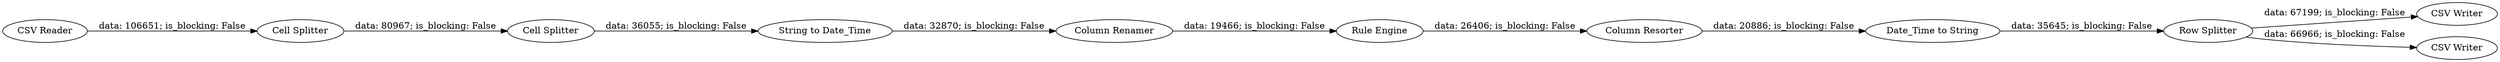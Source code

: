 digraph {
	"913761341985459676_2" [label="Cell Splitter"]
	"913761341985459676_1" [label="CSV Reader"]
	"913761341985459676_10" [label="CSV Writer"]
	"913761341985459676_9" [label="Column Resorter"]
	"913761341985459676_11" [label="CSV Writer"]
	"913761341985459676_8" [label="Row Splitter"]
	"913761341985459676_6" [label="Column Renamer"]
	"913761341985459676_5" [label="Rule Engine"]
	"913761341985459676_12" [label="Date_Time to String"]
	"913761341985459676_3" [label="Cell Splitter"]
	"913761341985459676_4" [label="String to Date_Time"]
	"913761341985459676_9" -> "913761341985459676_12" [label="data: 20886; is_blocking: False"]
	"913761341985459676_2" -> "913761341985459676_3" [label="data: 80967; is_blocking: False"]
	"913761341985459676_3" -> "913761341985459676_4" [label="data: 36055; is_blocking: False"]
	"913761341985459676_8" -> "913761341985459676_10" [label="data: 67199; is_blocking: False"]
	"913761341985459676_4" -> "913761341985459676_6" [label="data: 32870; is_blocking: False"]
	"913761341985459676_1" -> "913761341985459676_2" [label="data: 106651; is_blocking: False"]
	"913761341985459676_12" -> "913761341985459676_8" [label="data: 35645; is_blocking: False"]
	"913761341985459676_6" -> "913761341985459676_5" [label="data: 19466; is_blocking: False"]
	"913761341985459676_5" -> "913761341985459676_9" [label="data: 26406; is_blocking: False"]
	"913761341985459676_8" -> "913761341985459676_11" [label="data: 66966; is_blocking: False"]
	rankdir=LR
}
